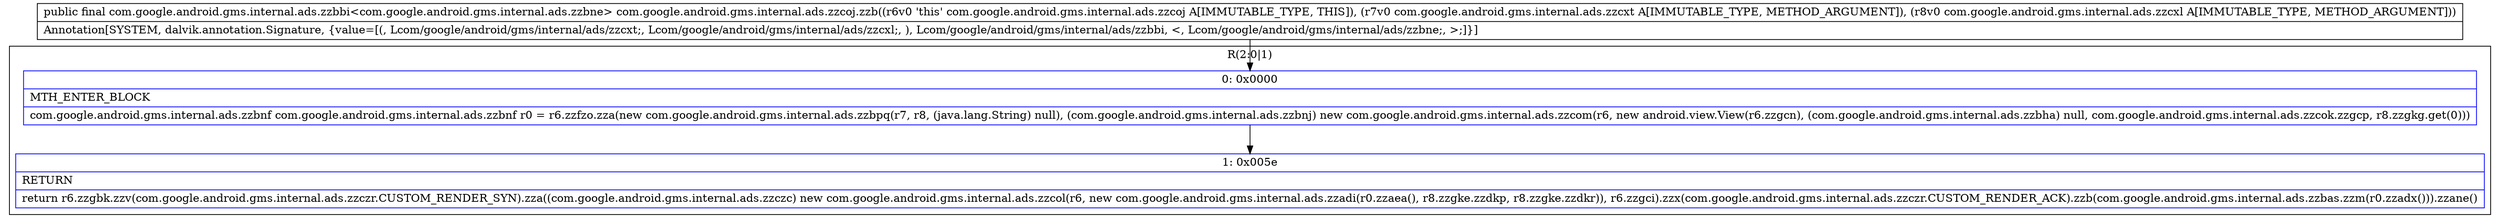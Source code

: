 digraph "CFG forcom.google.android.gms.internal.ads.zzcoj.zzb(Lcom\/google\/android\/gms\/internal\/ads\/zzcxt;Lcom\/google\/android\/gms\/internal\/ads\/zzcxl;)Lcom\/google\/android\/gms\/internal\/ads\/zzbbi;" {
subgraph cluster_Region_156725195 {
label = "R(2:0|1)";
node [shape=record,color=blue];
Node_0 [shape=record,label="{0\:\ 0x0000|MTH_ENTER_BLOCK\l|com.google.android.gms.internal.ads.zzbnf com.google.android.gms.internal.ads.zzbnf r0 = r6.zzfzo.zza(new com.google.android.gms.internal.ads.zzbpq(r7, r8, (java.lang.String) null), (com.google.android.gms.internal.ads.zzbnj) new com.google.android.gms.internal.ads.zzcom(r6, new android.view.View(r6.zzgcn), (com.google.android.gms.internal.ads.zzbha) null, com.google.android.gms.internal.ads.zzcok.zzgcp, r8.zzgkg.get(0)))\l}"];
Node_1 [shape=record,label="{1\:\ 0x005e|RETURN\l|return r6.zzgbk.zzv(com.google.android.gms.internal.ads.zzczr.CUSTOM_RENDER_SYN).zza((com.google.android.gms.internal.ads.zzczc) new com.google.android.gms.internal.ads.zzcol(r6, new com.google.android.gms.internal.ads.zzadi(r0.zzaea(), r8.zzgke.zzdkp, r8.zzgke.zzdkr)), r6.zzgci).zzx(com.google.android.gms.internal.ads.zzczr.CUSTOM_RENDER_ACK).zzb(com.google.android.gms.internal.ads.zzbas.zzm(r0.zzadx())).zzane()\l}"];
}
MethodNode[shape=record,label="{public final com.google.android.gms.internal.ads.zzbbi\<com.google.android.gms.internal.ads.zzbne\> com.google.android.gms.internal.ads.zzcoj.zzb((r6v0 'this' com.google.android.gms.internal.ads.zzcoj A[IMMUTABLE_TYPE, THIS]), (r7v0 com.google.android.gms.internal.ads.zzcxt A[IMMUTABLE_TYPE, METHOD_ARGUMENT]), (r8v0 com.google.android.gms.internal.ads.zzcxl A[IMMUTABLE_TYPE, METHOD_ARGUMENT]))  | Annotation[SYSTEM, dalvik.annotation.Signature, \{value=[(, Lcom\/google\/android\/gms\/internal\/ads\/zzcxt;, Lcom\/google\/android\/gms\/internal\/ads\/zzcxl;, ), Lcom\/google\/android\/gms\/internal\/ads\/zzbbi, \<, Lcom\/google\/android\/gms\/internal\/ads\/zzbne;, \>;]\}]\l}"];
MethodNode -> Node_0;
Node_0 -> Node_1;
}

